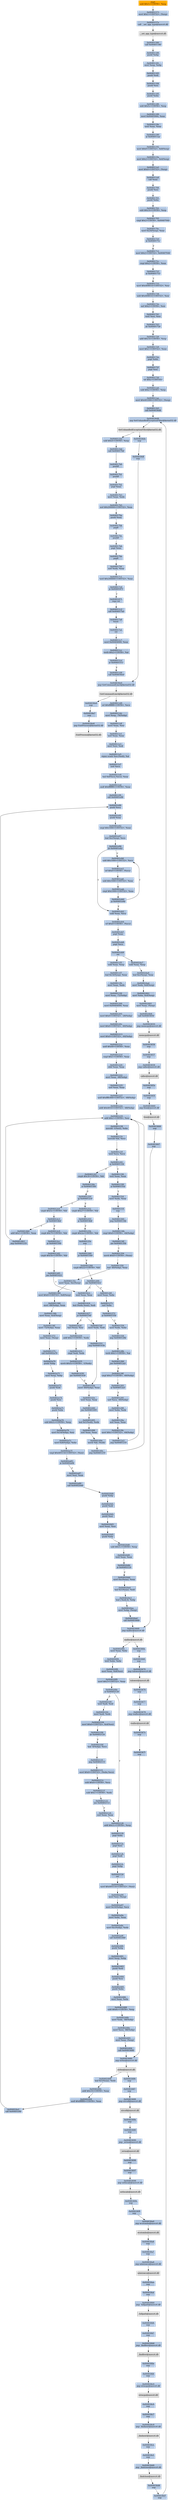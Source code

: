 digraph G {
node[shape=rectangle,style=filled,fillcolor=lightsteelblue,color=lightsteelblue]
bgcolor="transparent"
a0x00401570subl_0x1cUINT8_esp[label="start\nsubl $0x1c<UINT8>, %esp",color="lightgrey",fillcolor="orange"];
a0x00401573movl_0x1UINT32_esp_[label="0x00401573\nmovl $0x1<UINT32>, (%esp)"];
a0x0040157acall___set_app_type_msvcrt_dll[label="0x0040157a\ncall __set_app_type@msvcrt.dll"];
a__set_app_type_msvcrt_dll[label="__set_app_type@msvcrt.dll",color="lightgrey",fillcolor="lightgrey"];
a0x00401580call_0x00401180[label="0x00401580\ncall 0x00401180"];
a0x00401180pushl_ebp[label="0x00401180\npushl %ebp"];
a0x00401181movl_esp_ebp[label="0x00401181\nmovl %esp, %ebp"];
a0x00401183pushl_edi[label="0x00401183\npushl %edi"];
a0x00401184pushl_esi[label="0x00401184\npushl %esi"];
a0x00401185pushl_ebx[label="0x00401185\npushl %ebx"];
a0x00401186subl_0x5cUINT8_esp[label="0x00401186\nsubl $0x5c<UINT8>, %esp"];
a0x00401189movl_0x00405064_eax[label="0x00401189\nmovl 0x00405064, %eax"];
a0x0040118etestl_eax_eax[label="0x0040118e\ntestl %eax, %eax"];
a0x00401190je_0x004011ae[label="0x00401190\nje 0x004011ae"];
a0x00401192movl_0x0UINT32_0x8esp_[label="0x00401192\nmovl $0x0<UINT32>, 0x8(%esp)"];
a0x0040119amovl_0x2UINT32_0x4esp_[label="0x0040119a\nmovl $0x2<UINT32>, 0x4(%esp)"];
a0x004011a2movl_0x0UINT32_esp_[label="0x004011a2\nmovl $0x0<UINT32>, (%esp)"];
a0x004011a9call_eax[label="0x004011a9\ncall %eax"];
a0x00401700pushl_esi[label="0x00401700\npushl %esi"];
a0x00401701pushl_ebx[label="0x00401701\npushl %ebx"];
a0x00401702subl_0x14UINT8_esp[label="0x00401702\nsubl $0x14<UINT8>, %esp"];
a0x00401705cmpl_0x2UINT8_0x00407040[label="0x00401705\ncmpl $0x2<UINT8>, 0x00407040"];
a0x0040170cmovl_0x24esp__eax[label="0x0040170c\nmovl 0x24(%esp), %eax"];
a0x00401710je_0x0040171c[label="0x00401710\nje 0x0040171c"];
a0x00401712movl_0x2UINT32_0x00407040[label="0x00401712\nmovl $0x2<UINT32>, 0x00407040"];
a0x0040171ccmpl_0x2UINT8_eax[label="0x0040171c\ncmpl $0x2<UINT8>, %eax"];
a0x0040171fje_0x00401733[label="0x0040171f\nje 0x00401733"];
a0x00401733movl_0x409014UINT32_esi[label="0x00401733\nmovl $0x409014<UINT32>, %esi"];
a0x00401738subl_0x409014UINT32_esi[label="0x00401738\nsubl $0x409014<UINT32>, %esi"];
a0x0040173esarl_0x2UINT8_esi[label="0x0040173e\nsarl $0x2<UINT8>, %esi"];
a0x00401741testl_esi_esi[label="0x00401741\ntestl %esi, %esi"];
a0x00401743jle_0x00401726[label="0x00401743\njle 0x00401726"];
a0x00401726addl_0x14UINT8_esp[label="0x00401726\naddl $0x14<UINT8>, %esp"];
a0x00401729movl_0x1UINT32_eax[label="0x00401729\nmovl $0x1<UINT32>, %eax"];
a0x0040172epopl_ebx[label="0x0040172e\npopl %ebx"];
a0x0040172fpopl_esi[label="0x0040172f\npopl %esi"];
a0x00401730ret_0xcUINT16[label="0x00401730\nret $0xc<UINT16>"];
a0x004011absubl_0xcUINT8_esp[label="0x004011ab\nsubl $0xc<UINT8>, %esp"];
a0x004011aemovl_0x401000UINT32_esp_[label="0x004011ae\nmovl $0x401000<UINT32>, (%esp)"];
a0x004011b5call_0x004036d8[label="0x004011b5\ncall 0x004036d8"];
a0x004036d8jmp_SetUnhandledExceptionFilter_kernel32_dll[label="0x004036d8\njmp SetUnhandledExceptionFilter@kernel32.dll"];
SetUnhandledExceptionFilter_kernel32_dll[label="SetUnhandledExceptionFilter@kernel32.dll",color="lightgrey",fillcolor="lightgrey"];
a0x004011basubl_0x4UINT8_esp[label="0x004011ba\nsubl $0x4<UINT8>, %esp"];
a0x004011bdcall_0x004017b0[label="0x004011bd\ncall 0x004017b0"];
a0x004017b0pushfl_[label="0x004017b0\npushfl "];
a0x004017b1pushfl_[label="0x004017b1\npushfl "];
a0x004017b2popl_eax[label="0x004017b2\npopl %eax"];
a0x004017b3movl_eax_edx[label="0x004017b3\nmovl %eax, %edx"];
a0x004017b5xorl_0x200000UINT32_eax[label="0x004017b5\nxorl $0x200000<UINT32>, %eax"];
a0x004017bapushl_eax[label="0x004017ba\npushl %eax"];
a0x004017bbpopfl_[label="0x004017bb\npopfl "];
a0x004017bcpushfl_[label="0x004017bc\npushfl "];
a0x004017bdpopl_eax[label="0x004017bd\npopl %eax"];
a0x004017bepopfl_[label="0x004017be\npopfl "];
a0x004017bfxorl_edx_eax[label="0x004017bf\nxorl %edx, %eax"];
a0x004017c1testl_0x200000UINT32_eax[label="0x004017c1\ntestl $0x200000<UINT32>, %eax"];
a0x004017c6je_0x00401871[label="0x004017c6\nje 0x00401871"];
a0x00401871repz_ret[label="0x00401871\nrepz ret"];
a0x004011c2call_0x004017a0[label="0x004011c2\ncall 0x004017a0"];
a0x004017a0fninit_[label="0x004017a0\nfninit "];
a0x004017a2ret[label="0x004017a2\nret"];
a0x004011c7movl_0x00404000_eax[label="0x004011c7\nmovl 0x00404000, %eax"];
a0x004011cctestb_0x2UINT8_al[label="0x004011cc\ntestb $0x2<UINT8>, %al"];
a0x004011ceje_0x00401511[label="0x004011ce\nje 0x00401511"];
a0x004011d4call_0x004036e0[label="0x004011d4\ncall 0x004036e0"];
a0x004036e0jmp_GetCommandLineA_kernel32_dll[label="0x004036e0\njmp GetCommandLineA@kernel32.dll"];
GetCommandLineA_kernel32_dll[label="GetCommandLineA@kernel32.dll",color="lightgrey",fillcolor="lightgrey"];
a0x004011d9orl_0xffffffffUINT8_ecx[label="0x004011d9\norl $0xffffffff<UINT8>, %ecx"];
a0x004011dcmovl_esp__76ebp_[label="0x004011dc\nmovl %esp, -76(%ebp)"];
a0x004011dfmovl_eax_esi[label="0x004011df\nmovl %eax, %esi"];
a0x004011e1xorl_eax_eax[label="0x004011e1\nxorl %eax, %eax"];
a0x004011e3movl_esi_edi[label="0x004011e3\nmovl %esi, %edi"];
a0x004011e5repnz_scasb_es_edi__al[label="0x004011e5\nrepnz scasb %es:(%edi), %al"];
a0x004011e7notl_ecx[label="0x004011e7\nnotl %ecx"];
a0x004011e9leal_0xfecxecx__eax[label="0x004011e9\nleal 0xf(%ecx,%ecx), %eax"];
a0x004011edandl_0xfffffff0UINT8_eax[label="0x004011ed\nandl $0xfffffff0<UINT8>, %eax"];
a0x004011f0call_0x00401e90[label="0x004011f0\ncall 0x00401e90"];
a0x00401e90pushl_ecx[label="0x00401e90\npushl %ecx"];
a0x00401e91pushl_eax[label="0x00401e91\npushl %eax"];
a0x00401e92cmpl_0x1000UINT32_eax[label="0x00401e92\ncmpl $0x1000<UINT32>, %eax"];
a0x00401e97leal_0xcesp__ecx[label="0x00401e97\nleal 0xc(%esp), %ecx"];
a0x00401e9bjb_0x00401eb2[label="0x00401e9b\njb 0x00401eb2"];
a0x00401eb2subl_eax_ecx[label="0x00401eb2\nsubl %eax, %ecx"];
a0x00401eb4orl_0x0UINT8_ecx_[label="0x00401eb4\norl $0x0<UINT8>, (%ecx)"];
a0x00401eb7popl_eax[label="0x00401eb7\npopl %eax"];
a0x00401eb8popl_ecx[label="0x00401eb8\npopl %ecx"];
a0x00401eb9ret[label="0x00401eb9\nret"];
a0x004011f5subl_eax_esp[label="0x004011f5\nsubl %eax, %esp"];
a0x004011f7leal_0x14esp__eax[label="0x004011f7\nleal 0x14(%esp), %eax"];
a0x004011fbmovl_eax_edx[label="0x004011fb\nmovl %eax, %edx"];
a0x004011fdmovl_eax__72ebp_[label="0x004011fd\nmovl %eax, -72(%ebp)"];
a0x00401200movl_0x00404000_eax[label="0x00401200\nmovl 0x00404000, %eax"];
a0x00401205movl_0x0UINT32__28ebp_[label="0x00401205\nmovl $0x0<UINT32>, -28(%ebp)"];
a0x0040120cmovl_0x0UINT32__60ebp_[label="0x0040120c\nmovl $0x0<UINT32>, -60(%ebp)"];
a0x00401213movl_0x0UINT32__64ebp_[label="0x00401213\nmovl $0x0<UINT32>, -64(%ebp)"];
a0x0040121aandl_0x40UINT8_eax[label="0x0040121a\nandl $0x40<UINT8>, %eax"];
a0x0040121dcmpl_0x1UINT8_eax[label="0x0040121d\ncmpl $0x1<UINT8>, %eax"];
a0x00401220sbbl_eax_eax[label="0x00401220\nsbbl %eax, %eax"];
a0x00401222movl_eax__68ebp_[label="0x00401222\nmovl %eax, -68(%ebp)"];
a0x00401225xorl_eax_eax[label="0x00401225\nxorl %eax, %eax"];
a0x00401227andl_0xffffc000UINT32__68ebp_[label="0x00401227\nandl $0xffffc000<UINT32>, -68(%ebp)"];
a0x0040122eaddl_0x4010UINT32__68ebp_[label="0x0040122e\naddl $0x4010<UINT32>, -68(%ebp)"];
a0x00401235addl_0x1UINT8_esi[label="0x00401235\naddl $0x1<UINT8>, %esi"];
a0x00401238movzbl__1esi__ebx[label="0x00401238\nmovzbl -1(%esi), %ebx"];
a0x0040123cmovsbl_bl_ecx[label="0x0040123c\nmovsbl %bl, %ecx"];
a0x0040123ftestl_ecx_ecx[label="0x0040123f\ntestl %ecx, %ecx"];
a0x00401241je_0x00401336[label="0x00401241\nje 0x00401336"];
a0x00401247cmpb_0x3fUINT8_bl[label="0x00401247\ncmpb $0x3f<UINT8>, %bl"];
a0x0040124aje_0x00401500[label="0x0040124a\nje 0x00401500"];
a0x00401250jg_0x004012c0[label="0x00401250\njg 0x004012c0"];
a0x00401252cmpb_0x27UINT8_bl[label="0x00401252\ncmpb $0x27<UINT8>, %bl"];
a0x00401255je_0x004014b8[label="0x00401255\nje 0x004014b8"];
a0x0040125bcmpb_0x2aUINT8_bl[label="0x0040125b\ncmpb $0x2a<UINT8>, %bl"];
a0x0040125enop_[label="0x0040125e\nnop "];
a0x00401260je_0x00401500[label="0x00401260\nje 0x00401500"];
a0x00401266cmpb_0x22UINT8_bl[label="0x00401266\ncmpb $0x22<UINT8>, %bl"];
a0x00401269jne_0x00401422[label="0x00401269\njne 0x00401422"];
a0x0040126fmovl_eax_ebx[label="0x0040126f\nmovl %eax, %ebx"];
a0x00401271sarl_ebx[label="0x00401271\nsarl %ebx"];
a0x00401273je_0x00401556[label="0x00401273\nje 0x00401556"];
a0x00401556movl_edx_ebx[label="0x00401556\nmovl %edx, %ebx"];
a0x00401558jmp_0x0040128b[label="0x00401558\njmp 0x0040128b"];
a0x0040128btestb_0x1UINT8_al[label="0x0040128b\ntestb $0x1<UINT8>, %al"];
a0x0040128djne_0x004012a5[label="0x0040128d\njne 0x004012a5"];
a0x0040128fcmpl_0x27UINT8__60ebp_[label="0x0040128f\ncmpl $0x27<UINT8>, -60(%ebp)"];
a0x00401293je_0x004012a5[label="0x00401293\nje 0x004012a5"];
a0x00401295xorl_ecx__60ebp_[label="0x00401295\nxorl %ecx, -60(%ebp)"];
a0x00401298movl_ebx_edx[label="0x00401298\nmovl %ebx, %edx"];
a0x0040129axorl_eax_eax[label="0x0040129a\nxorl %eax, %eax"];
a0x0040129cmovl_0x1UINT32__64ebp_[label="0x0040129c\nmovl $0x1<UINT32>, -64(%ebp)"];
a0x004012a3jmp_0x00401235[label="0x004012a3\njmp 0x00401235"];
a0x004012c0cmpb_0x5cUINT8_bl[label="0x004012c0\ncmpb $0x5c<UINT8>, %bl"];
a0x004012c3je_0x004014b0[label="0x004012c3\nje 0x004014b0"];
a0x004012c9cmpb_0x7fUINT8_bl[label="0x004012c9\ncmpb $0x7f<UINT8>, %bl"];
a0x004012ccje_0x00401500[label="0x004012cc\nje 0x00401500"];
a0x004012d2cmpb_0x5bUINT8_bl[label="0x004012d2\ncmpb $0x5b<UINT8>, %bl"];
a0x004012d5jne_0x00401422[label="0x004012d5\njne 0x00401422"];
a0x00401422testl_eax_eax[label="0x00401422\ntestl %eax, %eax"];
a0x00401424leal_edxeax__edi[label="0x00401424\nleal (%edx,%eax), %edi"];
a0x00401427je_0x0040154f[label="0x00401427\nje 0x0040154f"];
a0x0040154fmovl_edx_edi[label="0x0040154f\nmovl %edx, %edi"];
a0x00401551jmp_0x0040143b[label="0x00401551\njmp 0x0040143b"];
a0x0040143bmovl__60ebp__eax[label="0x0040143b\nmovl -60(%ebp), %eax"];
a0x0040143etestl_eax_eax[label="0x0040143e\ntestl %eax, %eax"];
a0x00401440jne_0x00401495[label="0x00401440\njne 0x00401495"];
a0x00401495leal_0x1edi__edx[label="0x00401495\nleal 0x1(%edi), %edx"];
a0x00401498xorl_eax_eax[label="0x00401498\nxorl %eax, %eax"];
a0x0040149amovb_bl_edi_[label="0x0040149a\nmovb %bl, (%edi)"];
a0x0040149cjmp_0x00401235[label="0x0040149c\njmp 0x00401235"];
a0x004014b0addl_0x1UINT8_eax[label="0x004014b0\naddl $0x1<UINT8>, %eax"];
a0x004014b3jmp_0x00401235[label="0x004014b3\njmp 0x00401235"];
a0x0040142dleal_esi__esi[label="0x0040142d\nleal (%esi), %esi"];
a0x00401430addl_0x1UINT8_edx[label="0x00401430\naddl $0x1<UINT8>, %edx"];
a0x00401433cmpl_edi_edx[label="0x00401433\ncmpl %edi, %edx"];
a0x00401435movb_0x5cUINT8__1edx_[label="0x00401435\nmovb $0x5c<UINT8>, -1(%edx)"];
a0x00401439jne_0x00401430[label="0x00401439\njne 0x00401430"];
a0x00401336testl_eax_eax[label="0x00401336\ntestl %eax, %eax"];
a0x00401338je_0x0040155d[label="0x00401338\nje 0x0040155d"];
a0x0040155dmovl_edx_eax[label="0x0040155d\nmovl %edx, %eax"];
a0x0040155fnop_[label="0x0040155f\nnop "];
a0x00401560jmp_0x0040134b[label="0x00401560\njmp 0x0040134b"];
a0x0040134bcmpl_0x0UINT8__64ebp_[label="0x0040134b\ncmpl $0x0<UINT8>, -64(%ebp)"];
a0x0040134fjne_0x00401356[label="0x0040134f\njne 0x00401356"];
a0x00401356movb_0x0UINT8_eax_[label="0x00401356\nmovb $0x0<UINT8>, (%eax)"];
a0x00401359leal__40ebp__eax[label="0x00401359\nleal -40(%ebp), %eax"];
a0x0040135cmovl_eax_0xcesp_[label="0x0040135c\nmovl %eax, 0xc(%esp)"];
a0x00401360movl_0x0UINT32_0x8esp_[label="0x00401360\nmovl $0x0<UINT32>, 0x8(%esp)"];
a0x00401368movl__68ebp__eax[label="0x00401368\nmovl -68(%ebp), %eax"];
a0x0040136bmovl_eax_0x4esp_[label="0x0040136b\nmovl %eax, 0x4(%esp)"];
a0x0040136fmovl__72ebp__eax[label="0x0040136f\nmovl -72(%ebp), %eax"];
a0x00401372movl_eax_esp_[label="0x00401372\nmovl %eax, (%esp)"];
a0x00401375call_0x00402a70[label="0x00401375\ncall 0x00402a70"];
a0x00402a70pushl_ebp[label="0x00402a70\npushl %ebp"];
a0x00402a71movl_esp_ebp[label="0x00402a71\nmovl %esp, %ebp"];
a0x00402a73pushl_edi[label="0x00402a73\npushl %edi"];
a0x00402a74pushl_esi[label="0x00402a74\npushl %esi"];
a0x00402a75pushl_ebx[label="0x00402a75\npushl %ebx"];
a0x00402a76subl_0x1cUINT8_esp[label="0x00402a76\nsubl $0x1c<UINT8>, %esp"];
a0x00402a79movl_0x14ebp__esi[label="0x00402a79\nmovl 0x14(%ebp), %esi"];
a0x00402a7cmovl_0x8ebp__ebx[label="0x00402a7c\nmovl 0x8(%ebp), %ebx"];
a0x00402a7fcmpl_0x405116UINT32_esi_[label="0x00402a7f\ncmpl $0x405116<UINT32>, (%esi)"];
a0x00402a85je_0x00402a94[label="0x00402a85\nje 0x00402a94"];
a0x00402a87movl_esi_eax[label="0x00402a87\nmovl %esi, %eax"];
a0x00402a89call_0x004020d0[label="0x00402a89\ncall 0x004020d0"];
a0x004020d0pushl_ebp[label="0x004020d0\npushl %ebp"];
a0x004020d1pushl_edi[label="0x004020d1\npushl %edi"];
a0x004020d2pushl_esi[label="0x004020d2\npushl %esi"];
a0x004020d3movl_eax_esi[label="0x004020d3\nmovl %eax, %esi"];
a0x004020d5pushl_ebx[label="0x004020d5\npushl %ebx"];
a0x004020d6subl_0x1cUINT8_esp[label="0x004020d6\nsubl $0x1c<UINT8>, %esp"];
a0x004020d9testl_eax_eax[label="0x004020d9\ntestl %eax, %eax"];
a0x004020dbje_0x00402124[label="0x004020db\nje 0x00402124"];
a0x004020ddmovl_0xceax__eax[label="0x004020dd\nmovl 0xc(%eax), %eax"];
a0x004020e0leal_0x1eax__edi[label="0x004020e0\nleal 0x1(%eax), %edi"];
a0x004020e3leal_edi4__ebp[label="0x004020e3\nleal (,%edi,4), %ebp"];
a0x004020eamovl_ebp_esp_[label="0x004020ea\nmovl %ebp, (%esp)"];
a0x004020edcall_0x00403668[label="0x004020ed\ncall 0x00403668"];
a0x00403668jmp_malloc_msvcrt_dll[label="0x00403668\njmp malloc@msvcrt.dll"];
malloc_msvcrt_dll[label="malloc@msvcrt.dll",color="lightgrey",fillcolor="lightgrey"];
a0x004020f2movl_eax_ebx[label="0x004020f2\nmovl %eax, %ebx"];
a0x004020f4testl_ebx_ebx[label="0x004020f4\ntestl %ebx, %ebx"];
a0x004020f6movl_eax_0x8esi_[label="0x004020f6\nmovl %eax, 0x8(%esi)"];
a0x004020f9movl_0x3UINT32_eax[label="0x004020f9\nmovl $0x3<UINT32>, %eax"];
a0x004020feje_0x00402126[label="0x004020fe\nje 0x00402126"];
a0x00402100testl_edi_edi[label="0x00402100\ntestl %edi, %edi"];
a0x00402126addl_0x1cUINT8_esp[label="0x00402126\naddl $0x1c<UINT8>, %esp"];
a0x00402129popl_ebx[label="0x00402129\npopl %ebx"];
a0x0040212apopl_esi[label="0x0040212a\npopl %esi"];
a0x0040212bpopl_edi[label="0x0040212b\npopl %edi"];
a0x0040212cpopl_ebp[label="0x0040212c\npopl %ebp"];
a0x0040212dret[label="0x0040212d\nret"];
a0x00402a8emovl_0x405116UINT32_esi_[label="0x00402a8e\nmovl $0x405116<UINT32>, (%esi)"];
a0x00402a94movl_esi_esp_[label="0x00402a94\nmovl %esi, (%esp)"];
a0x00402a97movl_0x10ebp__ecx[label="0x00402a97\nmovl 0x10(%ebp), %ecx"];
a0x00402a9amovl_ebx_eax[label="0x00402a9a\nmovl %ebx, %eax"];
a0x00402a9cmovl_0xcebp__edx[label="0x00402a9c\nmovl 0xc(%ebp), %edx"];
a0x00402a9fcall_0x00402480[label="0x00402a9f\ncall 0x00402480"];
a0x00402480pushl_ebp[label="0x00402480\npushl %ebp"];
a0x00402481movl_esp_ebp[label="0x00402481\nmovl %esp, %ebp"];
a0x00402483pushl_edi[label="0x00402483\npushl %edi"];
a0x00402484pushl_esi[label="0x00402484\npushl %esi"];
a0x00402485pushl_ebx[label="0x00402485\npushl %ebx"];
a0x00402486movl_eax_ebx[label="0x00402486\nmovl %eax, %ebx"];
a0x00402488subl_0x6cUINT8_esp[label="0x00402488\nsubl $0x6c<UINT8>, %esp"];
a0x0040248bmovl_edx__48ebp_[label="0x0040248b\nmovl %edx, -48(%ebp)"];
a0x0040248emovl_ecx__88ebp_[label="0x0040248e\nmovl %ecx, -88(%ebp)"];
a0x00402491movl_eax_esp_[label="0x00402491\nmovl %eax, (%esp)"];
a0x00402494call_0x00403680[label="0x00402494\ncall 0x00403680"];
a0x00403680jmp_strlen_msvcrt_dll[label="0x00403680\njmp strlen@msvcrt.dll"];
strlen_msvcrt_dll[label="strlen@msvcrt.dll",color="lightgrey",fillcolor="lightgrey"];
a0x00402499leal_0x1eax__edx[label="0x00402499\nleal 0x1(%eax), %edx"];
a0x0040249caddl_0x10UINT8_eax[label="0x0040249c\naddl $0x10<UINT8>, %eax"];
a0x0040249fandl_0xfffffff0UINT8_eax[label="0x0040249f\nandl $0xfffffff0<UINT8>, %eax"];
a0x004024a2call_0x00401e90[label="0x004024a2\ncall 0x00401e90"];
a0x00401e9dsubl_0x1000UINT32_ecx[label="0x00401e9d\nsubl $0x1000<UINT32>, %ecx"];
a0x004024a7subl_eax_esp[label="0x004024a7\nsubl %eax, %esp"];
a0x004024a9leal_0xcesp__eax[label="0x004024a9\nleal 0xc(%esp), %eax"];
a0x004024admovl_edx_0x8esp_[label="0x004024ad\nmovl %edx, 0x8(%esp)"];
a0x004024b1movl_ebx_0x4esp_[label="0x004024b1\nmovl %ebx, 0x4(%esp)"];
a0x004024b5movl_eax_esp_[label="0x004024b5\nmovl %eax, (%esp)"];
a0x004024b8call_0x00403650[label="0x004024b8\ncall 0x00403650"];
a0x00403650jmp_memcpy_msvcrt_dll[label="0x00403650\njmp memcpy@msvcrt.dll"];
memcpy_msvcrt_dll[label="memcpy@msvcrt.dll",color="lightgrey",fillcolor="lightgrey"];
a0x00403656nop_[label="0x00403656\nnop "];
a0x00403657nop_[label="0x00403657\nnop "];
a0x00403658jmp_calloc_msvcrt_dll[label="0x00403658\njmp calloc@msvcrt.dll"];
calloc_msvcrt_dll[label="calloc@msvcrt.dll",color="lightgrey",fillcolor="lightgrey"];
a0x0040365enop_[label="0x0040365e\nnop "];
a0x0040365fnop_[label="0x0040365f\nnop "];
a0x00403660jmp_free_msvcrt_dll[label="0x00403660\njmp free@msvcrt.dll"];
free_msvcrt_dll[label="free@msvcrt.dll",color="lightgrey",fillcolor="lightgrey"];
a0x00403666nop_[label="0x00403666\nnop "];
a0x00403667nop_[label="0x00403667\nnop "];
a0x0040366enop_[label="0x0040366e\nnop "];
a0x0040366fnop_[label="0x0040366f\nnop "];
a0x00403670jmp_tolower_msvcrt_dll[label="0x00403670\njmp tolower@msvcrt.dll"];
tolower_msvcrt_dll[label="tolower@msvcrt.dll",color="lightgrey",fillcolor="lightgrey"];
a0x00403676nop_[label="0x00403676\nnop "];
a0x00403677nop_[label="0x00403677\nnop "];
a0x00403678jmp_realloc_msvcrt_dll[label="0x00403678\njmp realloc@msvcrt.dll"];
realloc_msvcrt_dll[label="realloc@msvcrt.dll",color="lightgrey",fillcolor="lightgrey"];
a0x0040367enop_[label="0x0040367e\nnop "];
a0x0040367fnop_[label="0x0040367f\nnop "];
a0x00403686nop_[label="0x00403686\nnop "];
a0x00403687nop_[label="0x00403687\nnop "];
a0x00403688jmp_strcoll_msvcrt_dll[label="0x00403688\njmp strcoll@msvcrt.dll"];
strcoll_msvcrt_dll[label="strcoll@msvcrt.dll",color="lightgrey",fillcolor="lightgrey"];
a0x0040368enop_[label="0x0040368e\nnop "];
a0x0040368fnop_[label="0x0040368f\nnop "];
a0x00403690jmp__errno_msvcrt_dll[label="0x00403690\njmp _errno@msvcrt.dll"];
a_errno_msvcrt_dll[label="_errno@msvcrt.dll",color="lightgrey",fillcolor="lightgrey"];
a0x00403696nop_[label="0x00403696\nnop "];
a0x00403697nop_[label="0x00403697\nnop "];
a0x00403698jmp_setlocale_msvcrt_dll[label="0x00403698\njmp setlocale@msvcrt.dll"];
setlocale_msvcrt_dll[label="setlocale@msvcrt.dll",color="lightgrey",fillcolor="lightgrey"];
a0x0040369enop_[label="0x0040369e\nnop "];
a0x0040369fnop_[label="0x0040369f\nnop "];
a0x004036a0jmp_wcstombs_msvcrt_dll[label="0x004036a0\njmp wcstombs@msvcrt.dll"];
wcstombs_msvcrt_dll[label="wcstombs@msvcrt.dll",color="lightgrey",fillcolor="lightgrey"];
a0x004036a6nop_[label="0x004036a6\nnop "];
a0x004036a7nop_[label="0x004036a7\nnop "];
a0x004036a8jmp_mbstowcs_msvcrt_dll[label="0x004036a8\njmp mbstowcs@msvcrt.dll"];
mbstowcs_msvcrt_dll[label="mbstowcs@msvcrt.dll",color="lightgrey",fillcolor="lightgrey"];
a0x004036aenop_[label="0x004036ae\nnop "];
a0x004036afnop_[label="0x004036af\nnop "];
a0x004036b0jmp__fullpath_msvcrt_dll[label="0x004036b0\njmp _fullpath@msvcrt.dll"];
a_fullpath_msvcrt_dll[label="_fullpath@msvcrt.dll",color="lightgrey",fillcolor="lightgrey"];
a0x004036b6nop_[label="0x004036b6\nnop "];
a0x004036b7nop_[label="0x004036b7\nnop "];
a0x004036b8jmp__findfirst_msvcrt_dll[label="0x004036b8\njmp _findfirst@msvcrt.dll"];
a_findfirst_msvcrt_dll[label="_findfirst@msvcrt.dll",color="lightgrey",fillcolor="lightgrey"];
a0x004036benop_[label="0x004036be\nnop "];
a0x004036bfnop_[label="0x004036bf\nnop "];
a0x004036c0jmp_strncpy_msvcrt_dll[label="0x004036c0\njmp strncpy@msvcrt.dll"];
strncpy_msvcrt_dll[label="strncpy@msvcrt.dll",color="lightgrey",fillcolor="lightgrey"];
a0x004036c6nop_[label="0x004036c6\nnop "];
a0x004036c7nop_[label="0x004036c7\nnop "];
a0x004036c8jmp__findnext_msvcrt_dll[label="0x004036c8\njmp _findnext@msvcrt.dll"];
a_findnext_msvcrt_dll[label="_findnext@msvcrt.dll",color="lightgrey",fillcolor="lightgrey"];
a0x004036cenop_[label="0x004036ce\nnop "];
a0x004036cfnop_[label="0x004036cf\nnop "];
a0x004036d0jmp__findclose_msvcrt_dll[label="0x004036d0\njmp _findclose@msvcrt.dll"];
a_findclose_msvcrt_dll[label="_findclose@msvcrt.dll",color="lightgrey",fillcolor="lightgrey"];
a0x004036d6nop_[label="0x004036d6\nnop "];
a0x004036d7nop_[label="0x004036d7\nnop "];
a0x004036denop_[label="0x004036de\nnop "];
a0x004036dfnop_[label="0x004036df\nnop "];
a0x004036e6nop_[label="0x004036e6\nnop "];
a0x004036e7nop_[label="0x004036e7\nnop "];
a0x004036e8jmp_ExitProcess_kernel32_dll[label="0x004036e8\njmp ExitProcess@kernel32.dll"];
ExitProcess_kernel32_dll[label="ExitProcess@kernel32.dll",color="lightgrey",fillcolor="lightgrey"];
a0x00401ea3orl_0x0UINT8_ecx_[label="0x00401ea3\norl $0x0<UINT8>, (%ecx)"];
a0x00401ea6subl_0x1000UINT32_eax[label="0x00401ea6\nsubl $0x1000<UINT32>, %eax"];
a0x00401eabcmpl_0x1000UINT32_eax[label="0x00401eab\ncmpl $0x1000<UINT32>, %eax"];
a0x00401eb0ja_0x00401e9d[label="0x00401eb0\nja 0x00401e9d"];
a0x00402102movl_edi_edx[label="0x00402102\nmovl %edi, %edx"];
a0x00402104movl_0x0UINT32_0x4esi_[label="0x00402104\nmovl $0x0<UINT32>, 0x4(%esi)"];
a0x0040210bjle_0x00402124[label="0x0040210b\njle 0x00402124"];
a0x0040210dleal__4ebp__ecx[label="0x0040210d\nleal -4(%ebp), %ecx"];
a0x00402110jmp_0x00402115[label="0x00402110\njmp 0x00402115"];
a0x00402115movl_0x0UINT32_ebxecx_[label="0x00402115\nmovl $0x0<UINT32>, (%ebx,%ecx)"];
a0x0040211csubl_0x4UINT8_ecx[label="0x0040211c\nsubl $0x4<UINT8>, %ecx"];
a0x0040211fsubl_0x1UINT8_edx[label="0x0040211f\nsubl $0x1<UINT8>, %edx"];
a0x00402122jne_0x00402112[label="0x00402122\njne 0x00402112"];
a0x00402124xorl_eax_eax[label="0x00402124\nxorl %eax, %eax"];
a0x00401570subl_0x1cUINT8_esp -> a0x00401573movl_0x1UINT32_esp_ [color="#000000"];
a0x00401573movl_0x1UINT32_esp_ -> a0x0040157acall___set_app_type_msvcrt_dll [color="#000000"];
a0x0040157acall___set_app_type_msvcrt_dll -> a__set_app_type_msvcrt_dll [color="#000000"];
a__set_app_type_msvcrt_dll -> a0x00401580call_0x00401180 [color="#000000"];
a0x00401580call_0x00401180 -> a0x00401180pushl_ebp [color="#000000"];
a0x00401180pushl_ebp -> a0x00401181movl_esp_ebp [color="#000000"];
a0x00401181movl_esp_ebp -> a0x00401183pushl_edi [color="#000000"];
a0x00401183pushl_edi -> a0x00401184pushl_esi [color="#000000"];
a0x00401184pushl_esi -> a0x00401185pushl_ebx [color="#000000"];
a0x00401185pushl_ebx -> a0x00401186subl_0x5cUINT8_esp [color="#000000"];
a0x00401186subl_0x5cUINT8_esp -> a0x00401189movl_0x00405064_eax [color="#000000"];
a0x00401189movl_0x00405064_eax -> a0x0040118etestl_eax_eax [color="#000000"];
a0x0040118etestl_eax_eax -> a0x00401190je_0x004011ae [color="#000000"];
a0x00401190je_0x004011ae -> a0x00401192movl_0x0UINT32_0x8esp_ [color="#000000",label="F"];
a0x00401192movl_0x0UINT32_0x8esp_ -> a0x0040119amovl_0x2UINT32_0x4esp_ [color="#000000"];
a0x0040119amovl_0x2UINT32_0x4esp_ -> a0x004011a2movl_0x0UINT32_esp_ [color="#000000"];
a0x004011a2movl_0x0UINT32_esp_ -> a0x004011a9call_eax [color="#000000"];
a0x004011a9call_eax -> a0x00401700pushl_esi [color="#000000"];
a0x00401700pushl_esi -> a0x00401701pushl_ebx [color="#000000"];
a0x00401701pushl_ebx -> a0x00401702subl_0x14UINT8_esp [color="#000000"];
a0x00401702subl_0x14UINT8_esp -> a0x00401705cmpl_0x2UINT8_0x00407040 [color="#000000"];
a0x00401705cmpl_0x2UINT8_0x00407040 -> a0x0040170cmovl_0x24esp__eax [color="#000000"];
a0x0040170cmovl_0x24esp__eax -> a0x00401710je_0x0040171c [color="#000000"];
a0x00401710je_0x0040171c -> a0x00401712movl_0x2UINT32_0x00407040 [color="#000000",label="F"];
a0x00401712movl_0x2UINT32_0x00407040 -> a0x0040171ccmpl_0x2UINT8_eax [color="#000000"];
a0x0040171ccmpl_0x2UINT8_eax -> a0x0040171fje_0x00401733 [color="#000000"];
a0x0040171fje_0x00401733 -> a0x00401733movl_0x409014UINT32_esi [color="#000000",label="T"];
a0x00401733movl_0x409014UINT32_esi -> a0x00401738subl_0x409014UINT32_esi [color="#000000"];
a0x00401738subl_0x409014UINT32_esi -> a0x0040173esarl_0x2UINT8_esi [color="#000000"];
a0x0040173esarl_0x2UINT8_esi -> a0x00401741testl_esi_esi [color="#000000"];
a0x00401741testl_esi_esi -> a0x00401743jle_0x00401726 [color="#000000"];
a0x00401743jle_0x00401726 -> a0x00401726addl_0x14UINT8_esp [color="#000000",label="T"];
a0x00401726addl_0x14UINT8_esp -> a0x00401729movl_0x1UINT32_eax [color="#000000"];
a0x00401729movl_0x1UINT32_eax -> a0x0040172epopl_ebx [color="#000000"];
a0x0040172epopl_ebx -> a0x0040172fpopl_esi [color="#000000"];
a0x0040172fpopl_esi -> a0x00401730ret_0xcUINT16 [color="#000000"];
a0x00401730ret_0xcUINT16 -> a0x004011absubl_0xcUINT8_esp [color="#000000"];
a0x004011absubl_0xcUINT8_esp -> a0x004011aemovl_0x401000UINT32_esp_ [color="#000000"];
a0x004011aemovl_0x401000UINT32_esp_ -> a0x004011b5call_0x004036d8 [color="#000000"];
a0x004011b5call_0x004036d8 -> a0x004036d8jmp_SetUnhandledExceptionFilter_kernel32_dll [color="#000000"];
a0x004036d8jmp_SetUnhandledExceptionFilter_kernel32_dll -> SetUnhandledExceptionFilter_kernel32_dll [color="#000000"];
SetUnhandledExceptionFilter_kernel32_dll -> a0x004011basubl_0x4UINT8_esp [color="#000000"];
a0x004011basubl_0x4UINT8_esp -> a0x004011bdcall_0x004017b0 [color="#000000"];
a0x004011bdcall_0x004017b0 -> a0x004017b0pushfl_ [color="#000000"];
a0x004017b0pushfl_ -> a0x004017b1pushfl_ [color="#000000"];
a0x004017b1pushfl_ -> a0x004017b2popl_eax [color="#000000"];
a0x004017b2popl_eax -> a0x004017b3movl_eax_edx [color="#000000"];
a0x004017b3movl_eax_edx -> a0x004017b5xorl_0x200000UINT32_eax [color="#000000"];
a0x004017b5xorl_0x200000UINT32_eax -> a0x004017bapushl_eax [color="#000000"];
a0x004017bapushl_eax -> a0x004017bbpopfl_ [color="#000000"];
a0x004017bbpopfl_ -> a0x004017bcpushfl_ [color="#000000"];
a0x004017bcpushfl_ -> a0x004017bdpopl_eax [color="#000000"];
a0x004017bdpopl_eax -> a0x004017bepopfl_ [color="#000000"];
a0x004017bepopfl_ -> a0x004017bfxorl_edx_eax [color="#000000"];
a0x004017bfxorl_edx_eax -> a0x004017c1testl_0x200000UINT32_eax [color="#000000"];
a0x004017c1testl_0x200000UINT32_eax -> a0x004017c6je_0x00401871 [color="#000000"];
a0x004017c6je_0x00401871 -> a0x00401871repz_ret [color="#000000",label="T"];
a0x00401871repz_ret -> a0x004011c2call_0x004017a0 [color="#000000"];
a0x004011c2call_0x004017a0 -> a0x004017a0fninit_ [color="#000000"];
a0x004017a0fninit_ -> a0x004017a2ret [color="#000000"];
a0x004017a2ret -> a0x004011c7movl_0x00404000_eax [color="#000000"];
a0x004011c7movl_0x00404000_eax -> a0x004011cctestb_0x2UINT8_al [color="#000000"];
a0x004011cctestb_0x2UINT8_al -> a0x004011ceje_0x00401511 [color="#000000"];
a0x004011ceje_0x00401511 -> a0x004011d4call_0x004036e0 [color="#000000",label="F"];
a0x004011d4call_0x004036e0 -> a0x004036e0jmp_GetCommandLineA_kernel32_dll [color="#000000"];
a0x004036e0jmp_GetCommandLineA_kernel32_dll -> GetCommandLineA_kernel32_dll [color="#000000"];
GetCommandLineA_kernel32_dll -> a0x004011d9orl_0xffffffffUINT8_ecx [color="#000000"];
a0x004011d9orl_0xffffffffUINT8_ecx -> a0x004011dcmovl_esp__76ebp_ [color="#000000"];
a0x004011dcmovl_esp__76ebp_ -> a0x004011dfmovl_eax_esi [color="#000000"];
a0x004011dfmovl_eax_esi -> a0x004011e1xorl_eax_eax [color="#000000"];
a0x004011e1xorl_eax_eax -> a0x004011e3movl_esi_edi [color="#000000"];
a0x004011e3movl_esi_edi -> a0x004011e5repnz_scasb_es_edi__al [color="#000000"];
a0x004011e5repnz_scasb_es_edi__al -> a0x004011e7notl_ecx [color="#000000"];
a0x004011e7notl_ecx -> a0x004011e9leal_0xfecxecx__eax [color="#000000"];
a0x004011e9leal_0xfecxecx__eax -> a0x004011edandl_0xfffffff0UINT8_eax [color="#000000"];
a0x004011edandl_0xfffffff0UINT8_eax -> a0x004011f0call_0x00401e90 [color="#000000"];
a0x004011f0call_0x00401e90 -> a0x00401e90pushl_ecx [color="#000000"];
a0x00401e90pushl_ecx -> a0x00401e91pushl_eax [color="#000000"];
a0x00401e91pushl_eax -> a0x00401e92cmpl_0x1000UINT32_eax [color="#000000"];
a0x00401e92cmpl_0x1000UINT32_eax -> a0x00401e97leal_0xcesp__ecx [color="#000000"];
a0x00401e97leal_0xcesp__ecx -> a0x00401e9bjb_0x00401eb2 [color="#000000"];
a0x00401e9bjb_0x00401eb2 -> a0x00401eb2subl_eax_ecx [color="#000000",label="T"];
a0x00401eb2subl_eax_ecx -> a0x00401eb4orl_0x0UINT8_ecx_ [color="#000000"];
a0x00401eb4orl_0x0UINT8_ecx_ -> a0x00401eb7popl_eax [color="#000000"];
a0x00401eb7popl_eax -> a0x00401eb8popl_ecx [color="#000000"];
a0x00401eb8popl_ecx -> a0x00401eb9ret [color="#000000"];
a0x00401eb9ret -> a0x004011f5subl_eax_esp [color="#000000"];
a0x004011f5subl_eax_esp -> a0x004011f7leal_0x14esp__eax [color="#000000"];
a0x004011f7leal_0x14esp__eax -> a0x004011fbmovl_eax_edx [color="#000000"];
a0x004011fbmovl_eax_edx -> a0x004011fdmovl_eax__72ebp_ [color="#000000"];
a0x004011fdmovl_eax__72ebp_ -> a0x00401200movl_0x00404000_eax [color="#000000"];
a0x00401200movl_0x00404000_eax -> a0x00401205movl_0x0UINT32__28ebp_ [color="#000000"];
a0x00401205movl_0x0UINT32__28ebp_ -> a0x0040120cmovl_0x0UINT32__60ebp_ [color="#000000"];
a0x0040120cmovl_0x0UINT32__60ebp_ -> a0x00401213movl_0x0UINT32__64ebp_ [color="#000000"];
a0x00401213movl_0x0UINT32__64ebp_ -> a0x0040121aandl_0x40UINT8_eax [color="#000000"];
a0x0040121aandl_0x40UINT8_eax -> a0x0040121dcmpl_0x1UINT8_eax [color="#000000"];
a0x0040121dcmpl_0x1UINT8_eax -> a0x00401220sbbl_eax_eax [color="#000000"];
a0x00401220sbbl_eax_eax -> a0x00401222movl_eax__68ebp_ [color="#000000"];
a0x00401222movl_eax__68ebp_ -> a0x00401225xorl_eax_eax [color="#000000"];
a0x00401225xorl_eax_eax -> a0x00401227andl_0xffffc000UINT32__68ebp_ [color="#000000"];
a0x00401227andl_0xffffc000UINT32__68ebp_ -> a0x0040122eaddl_0x4010UINT32__68ebp_ [color="#000000"];
a0x0040122eaddl_0x4010UINT32__68ebp_ -> a0x00401235addl_0x1UINT8_esi [color="#000000"];
a0x00401235addl_0x1UINT8_esi -> a0x00401238movzbl__1esi__ebx [color="#000000"];
a0x00401238movzbl__1esi__ebx -> a0x0040123cmovsbl_bl_ecx [color="#000000"];
a0x0040123cmovsbl_bl_ecx -> a0x0040123ftestl_ecx_ecx [color="#000000"];
a0x0040123ftestl_ecx_ecx -> a0x00401241je_0x00401336 [color="#000000"];
a0x00401241je_0x00401336 -> a0x00401247cmpb_0x3fUINT8_bl [color="#000000",label="F"];
a0x00401247cmpb_0x3fUINT8_bl -> a0x0040124aje_0x00401500 [color="#000000"];
a0x0040124aje_0x00401500 -> a0x00401250jg_0x004012c0 [color="#000000",label="F"];
a0x00401250jg_0x004012c0 -> a0x00401252cmpb_0x27UINT8_bl [color="#000000",label="F"];
a0x00401252cmpb_0x27UINT8_bl -> a0x00401255je_0x004014b8 [color="#000000"];
a0x00401255je_0x004014b8 -> a0x0040125bcmpb_0x2aUINT8_bl [color="#000000",label="F"];
a0x0040125bcmpb_0x2aUINT8_bl -> a0x0040125enop_ [color="#000000"];
a0x0040125enop_ -> a0x00401260je_0x00401500 [color="#000000"];
a0x00401260je_0x00401500 -> a0x00401266cmpb_0x22UINT8_bl [color="#000000",label="F"];
a0x00401266cmpb_0x22UINT8_bl -> a0x00401269jne_0x00401422 [color="#000000"];
a0x00401269jne_0x00401422 -> a0x0040126fmovl_eax_ebx [color="#000000",label="F"];
a0x0040126fmovl_eax_ebx -> a0x00401271sarl_ebx [color="#000000"];
a0x00401271sarl_ebx -> a0x00401273je_0x00401556 [color="#000000"];
a0x00401273je_0x00401556 -> a0x00401556movl_edx_ebx [color="#000000",label="T"];
a0x00401556movl_edx_ebx -> a0x00401558jmp_0x0040128b [color="#000000"];
a0x00401558jmp_0x0040128b -> a0x0040128btestb_0x1UINT8_al [color="#000000"];
a0x0040128btestb_0x1UINT8_al -> a0x0040128djne_0x004012a5 [color="#000000"];
a0x0040128djne_0x004012a5 -> a0x0040128fcmpl_0x27UINT8__60ebp_ [color="#000000",label="F"];
a0x0040128fcmpl_0x27UINT8__60ebp_ -> a0x00401293je_0x004012a5 [color="#000000"];
a0x00401293je_0x004012a5 -> a0x00401295xorl_ecx__60ebp_ [color="#000000",label="F"];
a0x00401295xorl_ecx__60ebp_ -> a0x00401298movl_ebx_edx [color="#000000"];
a0x00401298movl_ebx_edx -> a0x0040129axorl_eax_eax [color="#000000"];
a0x0040129axorl_eax_eax -> a0x0040129cmovl_0x1UINT32__64ebp_ [color="#000000"];
a0x0040129cmovl_0x1UINT32__64ebp_ -> a0x004012a3jmp_0x00401235 [color="#000000"];
a0x004012a3jmp_0x00401235 -> a0x00401235addl_0x1UINT8_esi [color="#000000"];
a0x00401250jg_0x004012c0 -> a0x004012c0cmpb_0x5cUINT8_bl [color="#000000",label="T"];
a0x004012c0cmpb_0x5cUINT8_bl -> a0x004012c3je_0x004014b0 [color="#000000"];
a0x004012c3je_0x004014b0 -> a0x004012c9cmpb_0x7fUINT8_bl [color="#000000",label="F"];
a0x004012c9cmpb_0x7fUINT8_bl -> a0x004012ccje_0x00401500 [color="#000000"];
a0x004012ccje_0x00401500 -> a0x004012d2cmpb_0x5bUINT8_bl [color="#000000",label="F"];
a0x004012d2cmpb_0x5bUINT8_bl -> a0x004012d5jne_0x00401422 [color="#000000"];
a0x004012d5jne_0x00401422 -> a0x00401422testl_eax_eax [color="#000000",label="T"];
a0x00401422testl_eax_eax -> a0x00401424leal_edxeax__edi [color="#000000"];
a0x00401424leal_edxeax__edi -> a0x00401427je_0x0040154f [color="#000000"];
a0x00401427je_0x0040154f -> a0x0040154fmovl_edx_edi [color="#000000",label="T"];
a0x0040154fmovl_edx_edi -> a0x00401551jmp_0x0040143b [color="#000000"];
a0x00401551jmp_0x0040143b -> a0x0040143bmovl__60ebp__eax [color="#000000"];
a0x0040143bmovl__60ebp__eax -> a0x0040143etestl_eax_eax [color="#000000"];
a0x0040143etestl_eax_eax -> a0x00401440jne_0x00401495 [color="#000000"];
a0x00401440jne_0x00401495 -> a0x00401495leal_0x1edi__edx [color="#000000",label="T"];
a0x00401495leal_0x1edi__edx -> a0x00401498xorl_eax_eax [color="#000000"];
a0x00401498xorl_eax_eax -> a0x0040149amovb_bl_edi_ [color="#000000"];
a0x0040149amovb_bl_edi_ -> a0x0040149cjmp_0x00401235 [color="#000000"];
a0x0040149cjmp_0x00401235 -> a0x00401235addl_0x1UINT8_esi [color="#000000"];
a0x00401269jne_0x00401422 -> a0x00401422testl_eax_eax [color="#000000",label="T"];
a0x004012c3je_0x004014b0 -> a0x004014b0addl_0x1UINT8_eax [color="#000000",label="T"];
a0x004014b0addl_0x1UINT8_eax -> a0x004014b3jmp_0x00401235 [color="#000000"];
a0x004014b3jmp_0x00401235 -> a0x00401235addl_0x1UINT8_esi [color="#000000"];
a0x00401427je_0x0040154f -> a0x0040142dleal_esi__esi [color="#000000",label="F"];
a0x0040142dleal_esi__esi -> a0x00401430addl_0x1UINT8_edx [color="#000000"];
a0x00401430addl_0x1UINT8_edx -> a0x00401433cmpl_edi_edx [color="#000000"];
a0x00401433cmpl_edi_edx -> a0x00401435movb_0x5cUINT8__1edx_ [color="#000000"];
a0x00401435movb_0x5cUINT8__1edx_ -> a0x00401439jne_0x00401430 [color="#000000"];
a0x00401439jne_0x00401430 -> a0x0040143bmovl__60ebp__eax [color="#000000",label="F"];
a0x00401241je_0x00401336 -> a0x00401336testl_eax_eax [color="#000000",label="T"];
a0x00401336testl_eax_eax -> a0x00401338je_0x0040155d [color="#000000"];
a0x00401338je_0x0040155d -> a0x0040155dmovl_edx_eax [color="#000000",label="T"];
a0x0040155dmovl_edx_eax -> a0x0040155fnop_ [color="#000000"];
a0x0040155fnop_ -> a0x00401560jmp_0x0040134b [color="#000000"];
a0x00401560jmp_0x0040134b -> a0x0040134bcmpl_0x0UINT8__64ebp_ [color="#000000"];
a0x0040134bcmpl_0x0UINT8__64ebp_ -> a0x0040134fjne_0x00401356 [color="#000000"];
a0x0040134fjne_0x00401356 -> a0x00401356movb_0x0UINT8_eax_ [color="#000000",label="T"];
a0x00401356movb_0x0UINT8_eax_ -> a0x00401359leal__40ebp__eax [color="#000000"];
a0x00401359leal__40ebp__eax -> a0x0040135cmovl_eax_0xcesp_ [color="#000000"];
a0x0040135cmovl_eax_0xcesp_ -> a0x00401360movl_0x0UINT32_0x8esp_ [color="#000000"];
a0x00401360movl_0x0UINT32_0x8esp_ -> a0x00401368movl__68ebp__eax [color="#000000"];
a0x00401368movl__68ebp__eax -> a0x0040136bmovl_eax_0x4esp_ [color="#000000"];
a0x0040136bmovl_eax_0x4esp_ -> a0x0040136fmovl__72ebp__eax [color="#000000"];
a0x0040136fmovl__72ebp__eax -> a0x00401372movl_eax_esp_ [color="#000000"];
a0x00401372movl_eax_esp_ -> a0x00401375call_0x00402a70 [color="#000000"];
a0x00401375call_0x00402a70 -> a0x00402a70pushl_ebp [color="#000000"];
a0x00402a70pushl_ebp -> a0x00402a71movl_esp_ebp [color="#000000"];
a0x00402a71movl_esp_ebp -> a0x00402a73pushl_edi [color="#000000"];
a0x00402a73pushl_edi -> a0x00402a74pushl_esi [color="#000000"];
a0x00402a74pushl_esi -> a0x00402a75pushl_ebx [color="#000000"];
a0x00402a75pushl_ebx -> a0x00402a76subl_0x1cUINT8_esp [color="#000000"];
a0x00402a76subl_0x1cUINT8_esp -> a0x00402a79movl_0x14ebp__esi [color="#000000"];
a0x00402a79movl_0x14ebp__esi -> a0x00402a7cmovl_0x8ebp__ebx [color="#000000"];
a0x00402a7cmovl_0x8ebp__ebx -> a0x00402a7fcmpl_0x405116UINT32_esi_ [color="#000000"];
a0x00402a7fcmpl_0x405116UINT32_esi_ -> a0x00402a85je_0x00402a94 [color="#000000"];
a0x00402a85je_0x00402a94 -> a0x00402a87movl_esi_eax [color="#000000",label="F"];
a0x00402a87movl_esi_eax -> a0x00402a89call_0x004020d0 [color="#000000"];
a0x00402a89call_0x004020d0 -> a0x004020d0pushl_ebp [color="#000000"];
a0x004020d0pushl_ebp -> a0x004020d1pushl_edi [color="#000000"];
a0x004020d1pushl_edi -> a0x004020d2pushl_esi [color="#000000"];
a0x004020d2pushl_esi -> a0x004020d3movl_eax_esi [color="#000000"];
a0x004020d3movl_eax_esi -> a0x004020d5pushl_ebx [color="#000000"];
a0x004020d5pushl_ebx -> a0x004020d6subl_0x1cUINT8_esp [color="#000000"];
a0x004020d6subl_0x1cUINT8_esp -> a0x004020d9testl_eax_eax [color="#000000"];
a0x004020d9testl_eax_eax -> a0x004020dbje_0x00402124 [color="#000000"];
a0x004020dbje_0x00402124 -> a0x004020ddmovl_0xceax__eax [color="#000000",label="F"];
a0x004020ddmovl_0xceax__eax -> a0x004020e0leal_0x1eax__edi [color="#000000"];
a0x004020e0leal_0x1eax__edi -> a0x004020e3leal_edi4__ebp [color="#000000"];
a0x004020e3leal_edi4__ebp -> a0x004020eamovl_ebp_esp_ [color="#000000"];
a0x004020eamovl_ebp_esp_ -> a0x004020edcall_0x00403668 [color="#000000"];
a0x004020edcall_0x00403668 -> a0x00403668jmp_malloc_msvcrt_dll [color="#000000"];
a0x00403668jmp_malloc_msvcrt_dll -> malloc_msvcrt_dll [color="#000000"];
malloc_msvcrt_dll -> a0x004020f2movl_eax_ebx [color="#000000"];
a0x004020f2movl_eax_ebx -> a0x004020f4testl_ebx_ebx [color="#000000"];
a0x004020f4testl_ebx_ebx -> a0x004020f6movl_eax_0x8esi_ [color="#000000"];
a0x004020f6movl_eax_0x8esi_ -> a0x004020f9movl_0x3UINT32_eax [color="#000000"];
a0x004020f9movl_0x3UINT32_eax -> a0x004020feje_0x00402126 [color="#000000"];
a0x004020feje_0x00402126 -> a0x00402100testl_edi_edi [color="#000000",label="F"];
a0x004020feje_0x00402126 -> a0x00402126addl_0x1cUINT8_esp [color="#000000",label="T"];
a0x00402126addl_0x1cUINT8_esp -> a0x00402129popl_ebx [color="#000000"];
a0x00402129popl_ebx -> a0x0040212apopl_esi [color="#000000"];
a0x0040212apopl_esi -> a0x0040212bpopl_edi [color="#000000"];
a0x0040212bpopl_edi -> a0x0040212cpopl_ebp [color="#000000"];
a0x0040212cpopl_ebp -> a0x0040212dret [color="#000000"];
a0x0040212dret -> a0x00402a8emovl_0x405116UINT32_esi_ [color="#000000"];
a0x00402a8emovl_0x405116UINT32_esi_ -> a0x00402a94movl_esi_esp_ [color="#000000"];
a0x00402a94movl_esi_esp_ -> a0x00402a97movl_0x10ebp__ecx [color="#000000"];
a0x00402a97movl_0x10ebp__ecx -> a0x00402a9amovl_ebx_eax [color="#000000"];
a0x00402a9amovl_ebx_eax -> a0x00402a9cmovl_0xcebp__edx [color="#000000"];
a0x00402a9cmovl_0xcebp__edx -> a0x00402a9fcall_0x00402480 [color="#000000"];
a0x00402a9fcall_0x00402480 -> a0x00402480pushl_ebp [color="#000000"];
a0x00402480pushl_ebp -> a0x00402481movl_esp_ebp [color="#000000"];
a0x00402481movl_esp_ebp -> a0x00402483pushl_edi [color="#000000"];
a0x00402483pushl_edi -> a0x00402484pushl_esi [color="#000000"];
a0x00402484pushl_esi -> a0x00402485pushl_ebx [color="#000000"];
a0x00402485pushl_ebx -> a0x00402486movl_eax_ebx [color="#000000"];
a0x00402486movl_eax_ebx -> a0x00402488subl_0x6cUINT8_esp [color="#000000"];
a0x00402488subl_0x6cUINT8_esp -> a0x0040248bmovl_edx__48ebp_ [color="#000000"];
a0x0040248bmovl_edx__48ebp_ -> a0x0040248emovl_ecx__88ebp_ [color="#000000"];
a0x0040248emovl_ecx__88ebp_ -> a0x00402491movl_eax_esp_ [color="#000000"];
a0x00402491movl_eax_esp_ -> a0x00402494call_0x00403680 [color="#000000"];
a0x00402494call_0x00403680 -> a0x00403680jmp_strlen_msvcrt_dll [color="#000000"];
a0x00403680jmp_strlen_msvcrt_dll -> strlen_msvcrt_dll [color="#000000"];
strlen_msvcrt_dll -> a0x00402499leal_0x1eax__edx [color="#000000"];
a0x00402499leal_0x1eax__edx -> a0x0040249caddl_0x10UINT8_eax [color="#000000"];
a0x0040249caddl_0x10UINT8_eax -> a0x0040249fandl_0xfffffff0UINT8_eax [color="#000000"];
a0x0040249fandl_0xfffffff0UINT8_eax -> a0x004024a2call_0x00401e90 [color="#000000"];
a0x004024a2call_0x00401e90 -> a0x00401e90pushl_ecx [color="#000000"];
a0x00401e9bjb_0x00401eb2 -> a0x00401e9dsubl_0x1000UINT32_ecx [color="#000000",label="F"];
a0x00401eb9ret -> a0x004024a7subl_eax_esp [color="#000000"];
a0x004024a7subl_eax_esp -> a0x004024a9leal_0xcesp__eax [color="#000000"];
a0x004024a9leal_0xcesp__eax -> a0x004024admovl_edx_0x8esp_ [color="#000000"];
a0x004024admovl_edx_0x8esp_ -> a0x004024b1movl_ebx_0x4esp_ [color="#000000"];
a0x004024b1movl_ebx_0x4esp_ -> a0x004024b5movl_eax_esp_ [color="#000000"];
a0x004024b5movl_eax_esp_ -> a0x004024b8call_0x00403650 [color="#000000"];
a0x004024b8call_0x00403650 -> a0x00403650jmp_memcpy_msvcrt_dll [color="#000000"];
a0x00403650jmp_memcpy_msvcrt_dll -> memcpy_msvcrt_dll [color="#000000"];
memcpy_msvcrt_dll -> a0x00403656nop_ [color="#000000"];
a0x00403656nop_ -> a0x00403657nop_ [color="#000000"];
a0x00403657nop_ -> a0x00403658jmp_calloc_msvcrt_dll [color="#000000"];
a0x00403658jmp_calloc_msvcrt_dll -> calloc_msvcrt_dll [color="#000000"];
calloc_msvcrt_dll -> a0x0040365enop_ [color="#000000"];
a0x0040365enop_ -> a0x0040365fnop_ [color="#000000"];
a0x0040365fnop_ -> a0x00403660jmp_free_msvcrt_dll [color="#000000"];
a0x00403660jmp_free_msvcrt_dll -> free_msvcrt_dll [color="#000000"];
free_msvcrt_dll -> a0x00403666nop_ [color="#000000"];
a0x00403666nop_ -> a0x00403667nop_ [color="#000000"];
a0x00403667nop_ -> a0x00403668jmp_malloc_msvcrt_dll [color="#000000"];
malloc_msvcrt_dll -> a0x0040366enop_ [color="#000000"];
a0x0040366enop_ -> a0x0040366fnop_ [color="#000000"];
a0x0040366fnop_ -> a0x00403670jmp_tolower_msvcrt_dll [color="#000000"];
a0x00403670jmp_tolower_msvcrt_dll -> tolower_msvcrt_dll [color="#000000"];
tolower_msvcrt_dll -> a0x00403676nop_ [color="#000000"];
a0x00403676nop_ -> a0x00403677nop_ [color="#000000"];
a0x00403677nop_ -> a0x00403678jmp_realloc_msvcrt_dll [color="#000000"];
a0x00403678jmp_realloc_msvcrt_dll -> realloc_msvcrt_dll [color="#000000"];
realloc_msvcrt_dll -> a0x0040367enop_ [color="#000000"];
a0x0040367enop_ -> a0x0040367fnop_ [color="#000000"];
a0x0040367fnop_ -> a0x00403680jmp_strlen_msvcrt_dll [color="#000000"];
strlen_msvcrt_dll -> a0x00403686nop_ [color="#000000"];
a0x00403686nop_ -> a0x00403687nop_ [color="#000000"];
a0x00403687nop_ -> a0x00403688jmp_strcoll_msvcrt_dll [color="#000000"];
a0x00403688jmp_strcoll_msvcrt_dll -> strcoll_msvcrt_dll [color="#000000"];
strcoll_msvcrt_dll -> a0x0040368enop_ [color="#000000"];
a0x0040368enop_ -> a0x0040368fnop_ [color="#000000"];
a0x0040368fnop_ -> a0x00403690jmp__errno_msvcrt_dll [color="#000000"];
a0x00403690jmp__errno_msvcrt_dll -> a_errno_msvcrt_dll [color="#000000"];
a_errno_msvcrt_dll -> a0x00403696nop_ [color="#000000"];
a0x00403696nop_ -> a0x00403697nop_ [color="#000000"];
a0x00403697nop_ -> a0x00403698jmp_setlocale_msvcrt_dll [color="#000000"];
a0x00403698jmp_setlocale_msvcrt_dll -> setlocale_msvcrt_dll [color="#000000"];
setlocale_msvcrt_dll -> a0x0040369enop_ [color="#000000"];
a0x0040369enop_ -> a0x0040369fnop_ [color="#000000"];
a0x0040369fnop_ -> a0x004036a0jmp_wcstombs_msvcrt_dll [color="#000000"];
a0x004036a0jmp_wcstombs_msvcrt_dll -> wcstombs_msvcrt_dll [color="#000000"];
wcstombs_msvcrt_dll -> a0x004036a6nop_ [color="#000000"];
a0x004036a6nop_ -> a0x004036a7nop_ [color="#000000"];
a0x004036a7nop_ -> a0x004036a8jmp_mbstowcs_msvcrt_dll [color="#000000"];
a0x004036a8jmp_mbstowcs_msvcrt_dll -> mbstowcs_msvcrt_dll [color="#000000"];
mbstowcs_msvcrt_dll -> a0x004036aenop_ [color="#000000"];
a0x004036aenop_ -> a0x004036afnop_ [color="#000000"];
a0x004036afnop_ -> a0x004036b0jmp__fullpath_msvcrt_dll [color="#000000"];
a0x004036b0jmp__fullpath_msvcrt_dll -> a_fullpath_msvcrt_dll [color="#000000"];
a_fullpath_msvcrt_dll -> a0x004036b6nop_ [color="#000000"];
a0x004036b6nop_ -> a0x004036b7nop_ [color="#000000"];
a0x004036b7nop_ -> a0x004036b8jmp__findfirst_msvcrt_dll [color="#000000"];
a0x004036b8jmp__findfirst_msvcrt_dll -> a_findfirst_msvcrt_dll [color="#000000"];
a_findfirst_msvcrt_dll -> a0x004036benop_ [color="#000000"];
a0x004036benop_ -> a0x004036bfnop_ [color="#000000"];
a0x004036bfnop_ -> a0x004036c0jmp_strncpy_msvcrt_dll [color="#000000"];
a0x004036c0jmp_strncpy_msvcrt_dll -> strncpy_msvcrt_dll [color="#000000"];
strncpy_msvcrt_dll -> a0x004036c6nop_ [color="#000000"];
a0x004036c6nop_ -> a0x004036c7nop_ [color="#000000"];
a0x004036c7nop_ -> a0x004036c8jmp__findnext_msvcrt_dll [color="#000000"];
a0x004036c8jmp__findnext_msvcrt_dll -> a_findnext_msvcrt_dll [color="#000000"];
a_findnext_msvcrt_dll -> a0x004036cenop_ [color="#000000"];
a0x004036cenop_ -> a0x004036cfnop_ [color="#000000"];
a0x004036cfnop_ -> a0x004036d0jmp__findclose_msvcrt_dll [color="#000000"];
a0x004036d0jmp__findclose_msvcrt_dll -> a_findclose_msvcrt_dll [color="#000000"];
a_findclose_msvcrt_dll -> a0x004036d6nop_ [color="#000000"];
a0x004036d6nop_ -> a0x004036d7nop_ [color="#000000"];
a0x004036d7nop_ -> a0x004036d8jmp_SetUnhandledExceptionFilter_kernel32_dll [color="#000000"];
SetUnhandledExceptionFilter_kernel32_dll -> a0x004036denop_ [color="#000000"];
a0x004036denop_ -> a0x004036dfnop_ [color="#000000"];
a0x004036dfnop_ -> a0x004036e0jmp_GetCommandLineA_kernel32_dll [color="#000000"];
GetCommandLineA_kernel32_dll -> a0x004036e6nop_ [color="#000000"];
a0x004036e6nop_ -> a0x004036e7nop_ [color="#000000"];
a0x004036e7nop_ -> a0x004036e8jmp_ExitProcess_kernel32_dll [color="#000000"];
a0x004036e8jmp_ExitProcess_kernel32_dll -> ExitProcess_kernel32_dll [color="#000000"];
a0x00401e9dsubl_0x1000UINT32_ecx -> a0x00401ea3orl_0x0UINT8_ecx_ [color="#000000"];
a0x00401ea3orl_0x0UINT8_ecx_ -> a0x00401ea6subl_0x1000UINT32_eax [color="#000000"];
a0x00401ea6subl_0x1000UINT32_eax -> a0x00401eabcmpl_0x1000UINT32_eax [color="#000000"];
a0x00401eabcmpl_0x1000UINT32_eax -> a0x00401eb0ja_0x00401e9d [color="#000000"];
a0x00401eb0ja_0x00401e9d -> a0x00401eb2subl_eax_ecx [color="#000000",label="F"];
a0x00401eb0ja_0x00401e9d -> a0x00401e9dsubl_0x1000UINT32_ecx [color="#000000",label="T"];
a0x00402100testl_edi_edi -> a0x00402102movl_edi_edx [color="#000000"];
a0x00402102movl_edi_edx -> a0x00402104movl_0x0UINT32_0x4esi_ [color="#000000"];
a0x00402104movl_0x0UINT32_0x4esi_ -> a0x0040210bjle_0x00402124 [color="#000000"];
a0x0040210bjle_0x00402124 -> a0x0040210dleal__4ebp__ecx [color="#000000",label="F"];
a0x0040210dleal__4ebp__ecx -> a0x00402110jmp_0x00402115 [color="#000000"];
a0x00402110jmp_0x00402115 -> a0x00402115movl_0x0UINT32_ebxecx_ [color="#000000"];
a0x00402115movl_0x0UINT32_ebxecx_ -> a0x0040211csubl_0x4UINT8_ecx [color="#000000"];
a0x0040211csubl_0x4UINT8_ecx -> a0x0040211fsubl_0x1UINT8_edx [color="#000000"];
a0x0040211fsubl_0x1UINT8_edx -> a0x00402122jne_0x00402112 [color="#000000"];
a0x00402122jne_0x00402112 -> a0x00402124xorl_eax_eax [color="#000000",label="F"];
a0x00402124xorl_eax_eax -> a0x00402126addl_0x1cUINT8_esp [color="#000000"];
}
